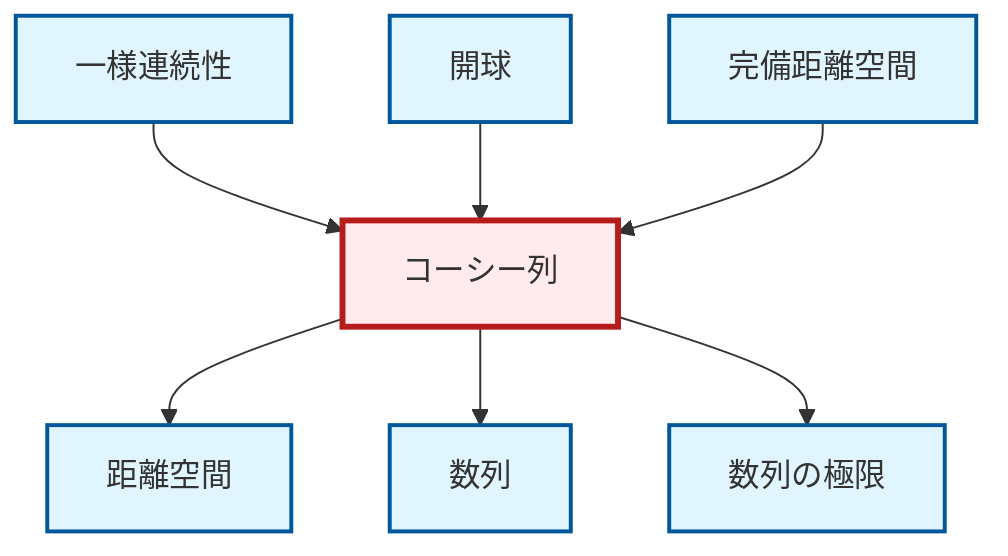graph TD
    classDef definition fill:#e1f5fe,stroke:#01579b,stroke-width:2px
    classDef theorem fill:#f3e5f5,stroke:#4a148c,stroke-width:2px
    classDef axiom fill:#fff3e0,stroke:#e65100,stroke-width:2px
    classDef example fill:#e8f5e9,stroke:#1b5e20,stroke-width:2px
    classDef current fill:#ffebee,stroke:#b71c1c,stroke-width:3px
    def-sequence["数列"]:::definition
    def-limit["数列の極限"]:::definition
    def-cauchy-sequence["コーシー列"]:::definition
    def-uniform-continuity["一様連続性"]:::definition
    def-open-ball["開球"]:::definition
    def-complete-metric-space["完備距離空間"]:::definition
    def-metric-space["距離空間"]:::definition
    def-cauchy-sequence --> def-metric-space
    def-cauchy-sequence --> def-sequence
    def-cauchy-sequence --> def-limit
    def-uniform-continuity --> def-cauchy-sequence
    def-open-ball --> def-cauchy-sequence
    def-complete-metric-space --> def-cauchy-sequence
    class def-cauchy-sequence current